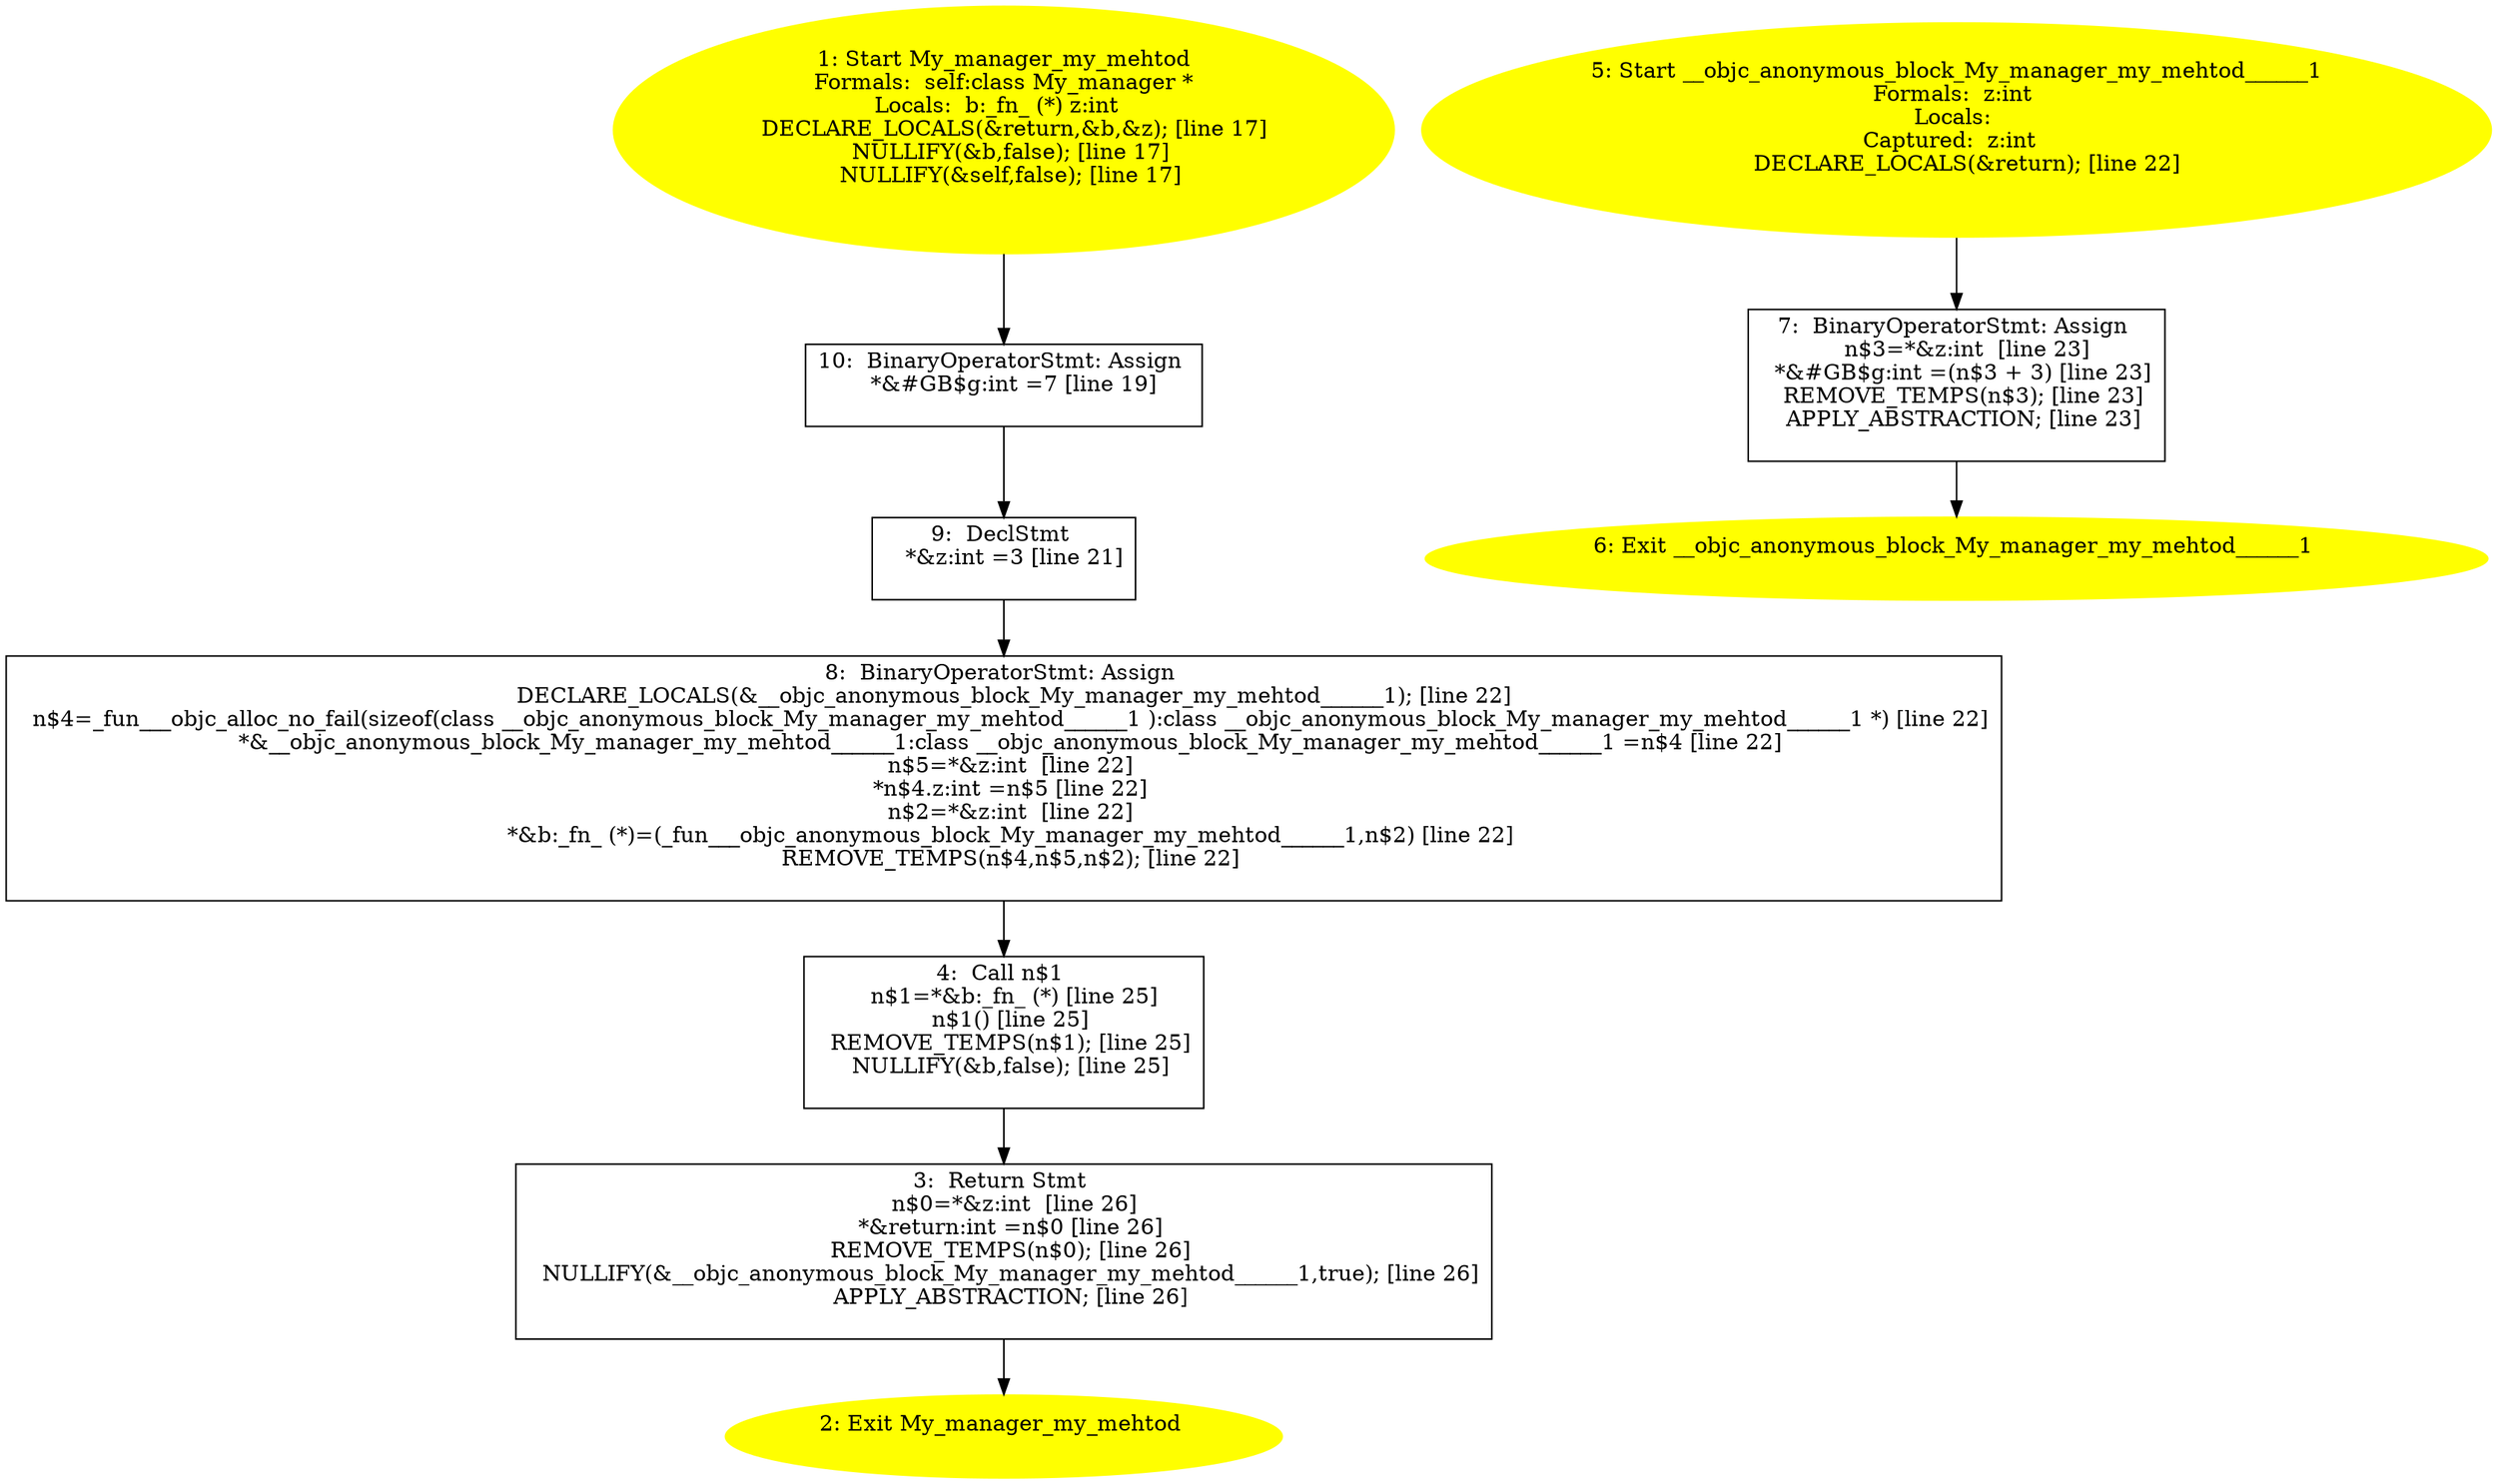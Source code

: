 digraph iCFG {
10 [label="10:  BinaryOperatorStmt: Assign \n   *&#GB$g:int =7 [line 19]\n " shape="box"]
	

	 10 -> 9 ;
9 [label="9:  DeclStmt \n   *&z:int =3 [line 21]\n " shape="box"]
	

	 9 -> 8 ;
8 [label="8:  BinaryOperatorStmt: Assign \n   DECLARE_LOCALS(&__objc_anonymous_block_My_manager_my_mehtod______1); [line 22]\n  n$4=_fun___objc_alloc_no_fail(sizeof(class __objc_anonymous_block_My_manager_my_mehtod______1 ):class __objc_anonymous_block_My_manager_my_mehtod______1 *) [line 22]\n  *&__objc_anonymous_block_My_manager_my_mehtod______1:class __objc_anonymous_block_My_manager_my_mehtod______1 =n$4 [line 22]\n  n$5=*&z:int  [line 22]\n  *n$4.z:int =n$5 [line 22]\n  n$2=*&z:int  [line 22]\n  *&b:_fn_ (*)=(_fun___objc_anonymous_block_My_manager_my_mehtod______1,n$2) [line 22]\n  REMOVE_TEMPS(n$4,n$5,n$2); [line 22]\n " shape="box"]
	

	 8 -> 4 ;
7 [label="7:  BinaryOperatorStmt: Assign \n   n$3=*&z:int  [line 23]\n  *&#GB$g:int =(n$3 + 3) [line 23]\n  REMOVE_TEMPS(n$3); [line 23]\n  APPLY_ABSTRACTION; [line 23]\n " shape="box"]
	

	 7 -> 6 ;
6 [label="6: Exit __objc_anonymous_block_My_manager_my_mehtod______1 \n  " color=yellow style=filled]
	

5 [label="5: Start __objc_anonymous_block_My_manager_my_mehtod______1\nFormals:  z:int \nLocals: \nCaptured:  z:int  \n   DECLARE_LOCALS(&return); [line 22]\n " color=yellow style=filled]
	

	 5 -> 7 ;
4 [label="4:  Call n$1 \n   n$1=*&b:_fn_ (*) [line 25]\n  n$1() [line 25]\n  REMOVE_TEMPS(n$1); [line 25]\n  NULLIFY(&b,false); [line 25]\n " shape="box"]
	

	 4 -> 3 ;
3 [label="3:  Return Stmt \n   n$0=*&z:int  [line 26]\n  *&return:int =n$0 [line 26]\n  REMOVE_TEMPS(n$0); [line 26]\n  NULLIFY(&__objc_anonymous_block_My_manager_my_mehtod______1,true); [line 26]\n  APPLY_ABSTRACTION; [line 26]\n " shape="box"]
	

	 3 -> 2 ;
2 [label="2: Exit My_manager_my_mehtod \n  " color=yellow style=filled]
	

1 [label="1: Start My_manager_my_mehtod\nFormals:  self:class My_manager *\nLocals:  b:_fn_ (*) z:int  \n   DECLARE_LOCALS(&return,&b,&z); [line 17]\n  NULLIFY(&b,false); [line 17]\n  NULLIFY(&self,false); [line 17]\n " color=yellow style=filled]
	

	 1 -> 10 ;
}
